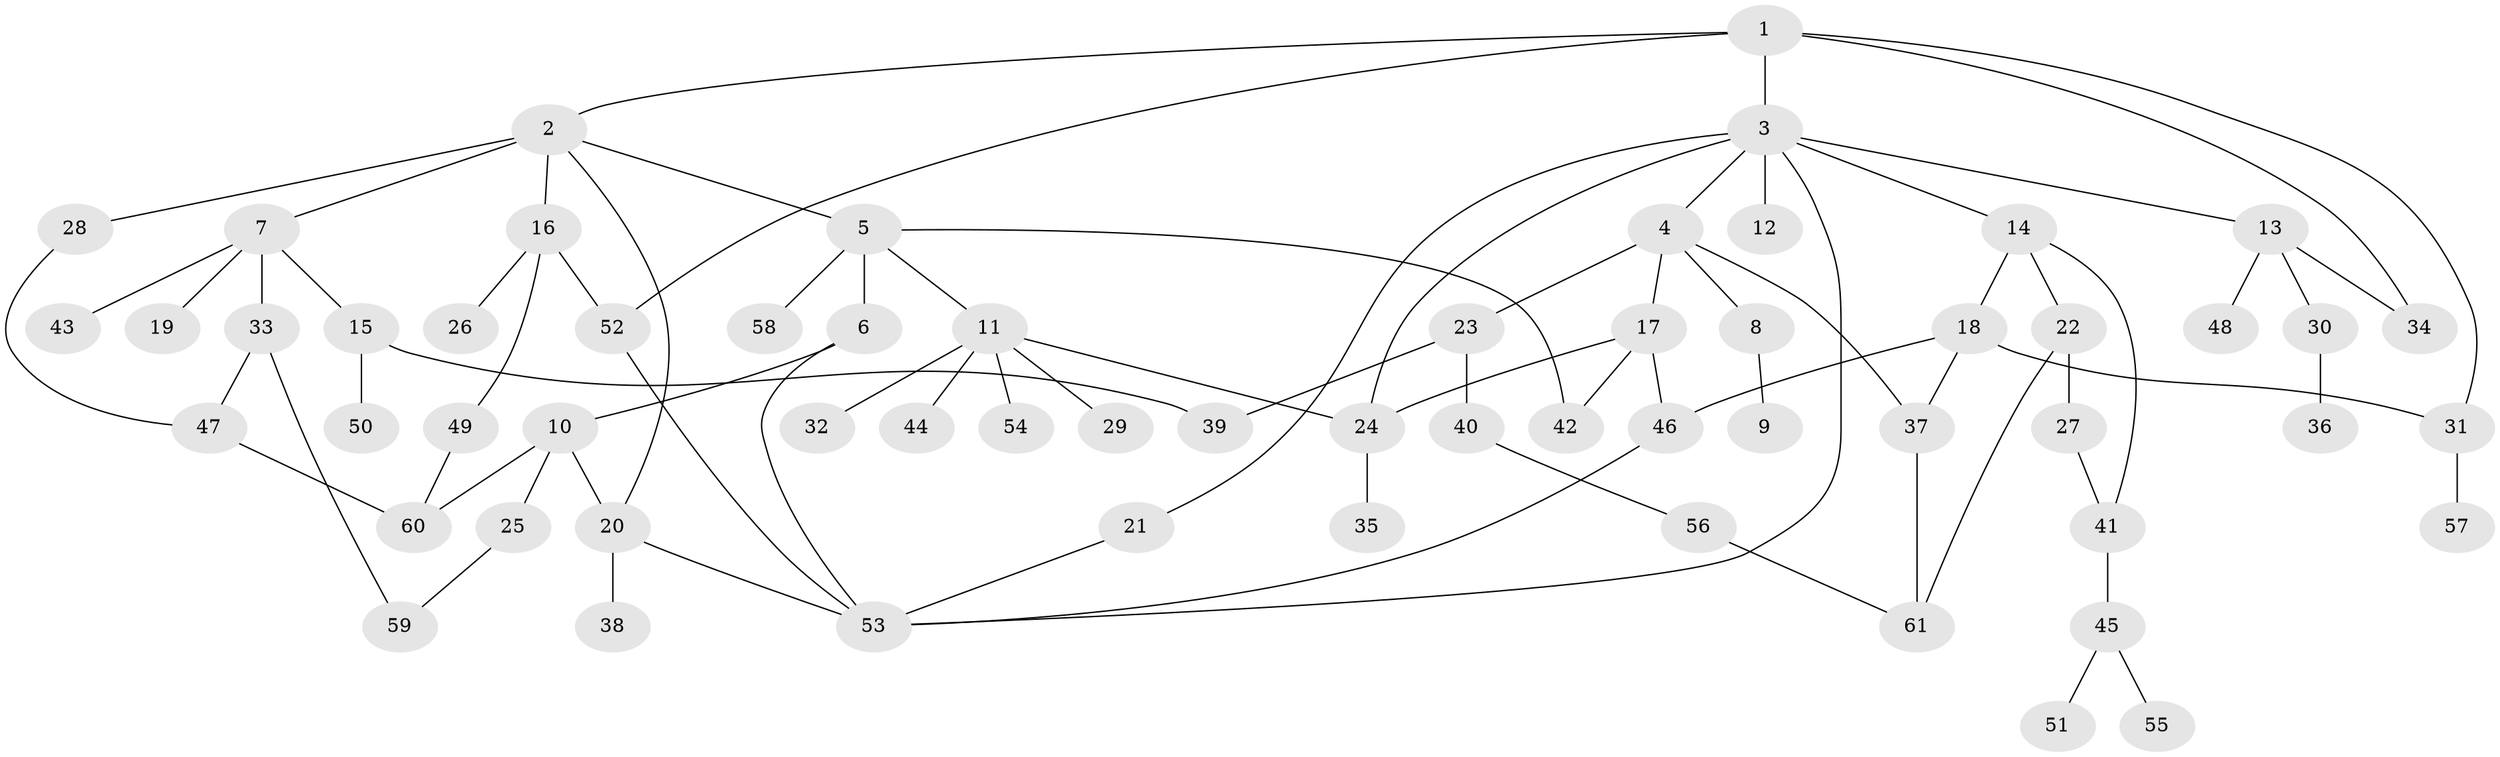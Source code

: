 // coarse degree distribution, {9: 0.04878048780487805, 5: 0.17073170731707318, 6: 0.04878048780487805, 1: 0.36585365853658536, 2: 0.17073170731707318, 4: 0.0975609756097561, 3: 0.0975609756097561}
// Generated by graph-tools (version 1.1) at 2025/51/02/27/25 19:51:41]
// undirected, 61 vertices, 82 edges
graph export_dot {
graph [start="1"]
  node [color=gray90,style=filled];
  1;
  2;
  3;
  4;
  5;
  6;
  7;
  8;
  9;
  10;
  11;
  12;
  13;
  14;
  15;
  16;
  17;
  18;
  19;
  20;
  21;
  22;
  23;
  24;
  25;
  26;
  27;
  28;
  29;
  30;
  31;
  32;
  33;
  34;
  35;
  36;
  37;
  38;
  39;
  40;
  41;
  42;
  43;
  44;
  45;
  46;
  47;
  48;
  49;
  50;
  51;
  52;
  53;
  54;
  55;
  56;
  57;
  58;
  59;
  60;
  61;
  1 -- 2;
  1 -- 3;
  1 -- 31;
  1 -- 34;
  1 -- 52;
  2 -- 5;
  2 -- 7;
  2 -- 16;
  2 -- 20;
  2 -- 28;
  3 -- 4;
  3 -- 12;
  3 -- 13;
  3 -- 14;
  3 -- 21;
  3 -- 24;
  3 -- 53;
  4 -- 8;
  4 -- 17;
  4 -- 23;
  4 -- 37;
  5 -- 6;
  5 -- 11;
  5 -- 58;
  5 -- 42;
  6 -- 10;
  6 -- 53;
  7 -- 15;
  7 -- 19;
  7 -- 33;
  7 -- 43;
  8 -- 9;
  10 -- 25;
  10 -- 20;
  10 -- 60;
  11 -- 29;
  11 -- 32;
  11 -- 44;
  11 -- 54;
  11 -- 24;
  13 -- 30;
  13 -- 48;
  13 -- 34;
  14 -- 18;
  14 -- 22;
  14 -- 41;
  15 -- 39;
  15 -- 50;
  16 -- 26;
  16 -- 49;
  16 -- 52;
  17 -- 42;
  17 -- 46;
  17 -- 24;
  18 -- 37;
  18 -- 31;
  18 -- 46;
  20 -- 38;
  20 -- 53;
  21 -- 53;
  22 -- 27;
  22 -- 61;
  23 -- 40;
  23 -- 39;
  24 -- 35;
  25 -- 59;
  27 -- 41;
  28 -- 47;
  30 -- 36;
  31 -- 57;
  33 -- 47;
  33 -- 59;
  37 -- 61;
  40 -- 56;
  41 -- 45;
  45 -- 51;
  45 -- 55;
  46 -- 53;
  47 -- 60;
  49 -- 60;
  52 -- 53;
  56 -- 61;
}
